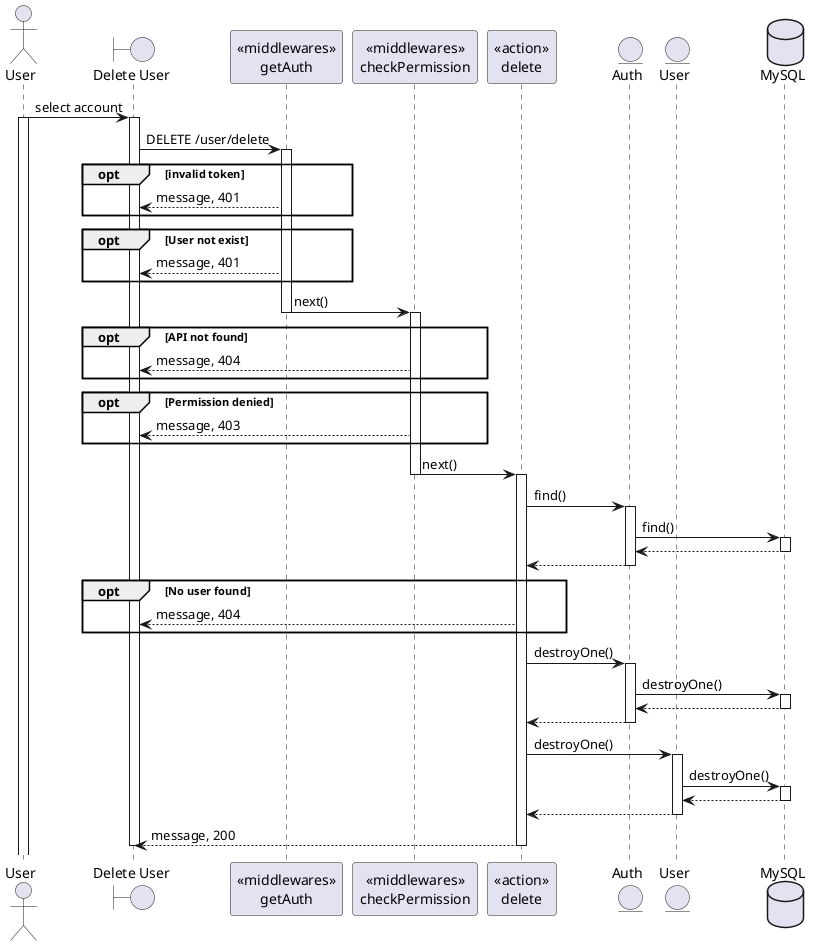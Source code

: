 @startuml
actor User
boundary "Delete User" as Client
participant "<<middlewares>>\ngetAuth" as mid1
participant "<<middlewares>>\ncheckPermission" as mid2
participant "<<action>>\ndelete" as Controller
entity "Auth" as Model1
entity "User" as Model2
database "MySQL" as DB

User -> Client: select account
activate User
activate Client
Client -> mid1: DELETE /user/delete
activate mid1
opt invalid token 
mid1 --> Client: message, 401
end
opt User not exist
mid1 --> Client: message, 401
end
mid1 -> mid2: next()
deactivate mid1
activate mid2
opt API not found
mid2 --> Client: message, 404
end
opt Permission denied
mid2 --> Client: message, 403
end
mid2 -> Controller: next()
deactivate mid2
activate Controller
Controller -> Model1: find()
activate Model1
Model1 -> DB: find()
activate DB
DB --> Model1
deactivate DB
Model1 --> Controller
deactivate Model1
opt No user found
Controller --> Client: message, 404
end
Controller -> Model1: destroyOne()
activate Model1
Model1 -> DB: destroyOne()
activate DB
DB --> Model1
deactivate DB
Model1 --> Controller
deactivate Model1
Controller -> Model2: destroyOne()
activate Model2
Model2 -> DB: destroyOne()
activate DB
DB --> Model2
deactivate DB
Model2 --> Controller
deactivate Model2
Controller --> Client: message, 200
deactivate Controller







deactivate Client

@enduml
